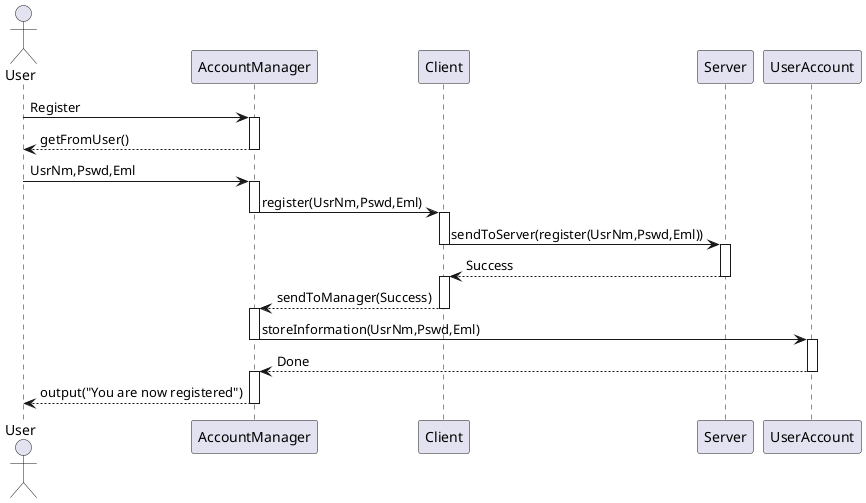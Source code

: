 @startuml

Actor User
User -> AccountManager : Register
activate AccountManager
AccountManager --> User : getFromUser()
deactivate AccountManager
User -> AccountManager : UsrNm,Pswd,Eml
activate AccountManager
AccountManager -> Client : register(UsrNm,Pswd,Eml)
deactivate AccountManager
activate Client
Client -> Server : sendToServer(register(UsrNm,Pswd,Eml))
deactivate Client
activate Server
Server --> Client : Success
deactivate Server
activate Client
Client --> AccountManager : sendToManager(Success)
deactivate Client
activate AccountManager
AccountManager -> UserAccount : storeInformation(UsrNm,Pswd,Eml)
deactivate AccountManager
activate UserAccount
UserAccount --> AccountManager : Done
deactivate UserAccount
activate AccountManager
AccountManager --> User : output("You are now registered")
deactivate AccountManager

@enduml